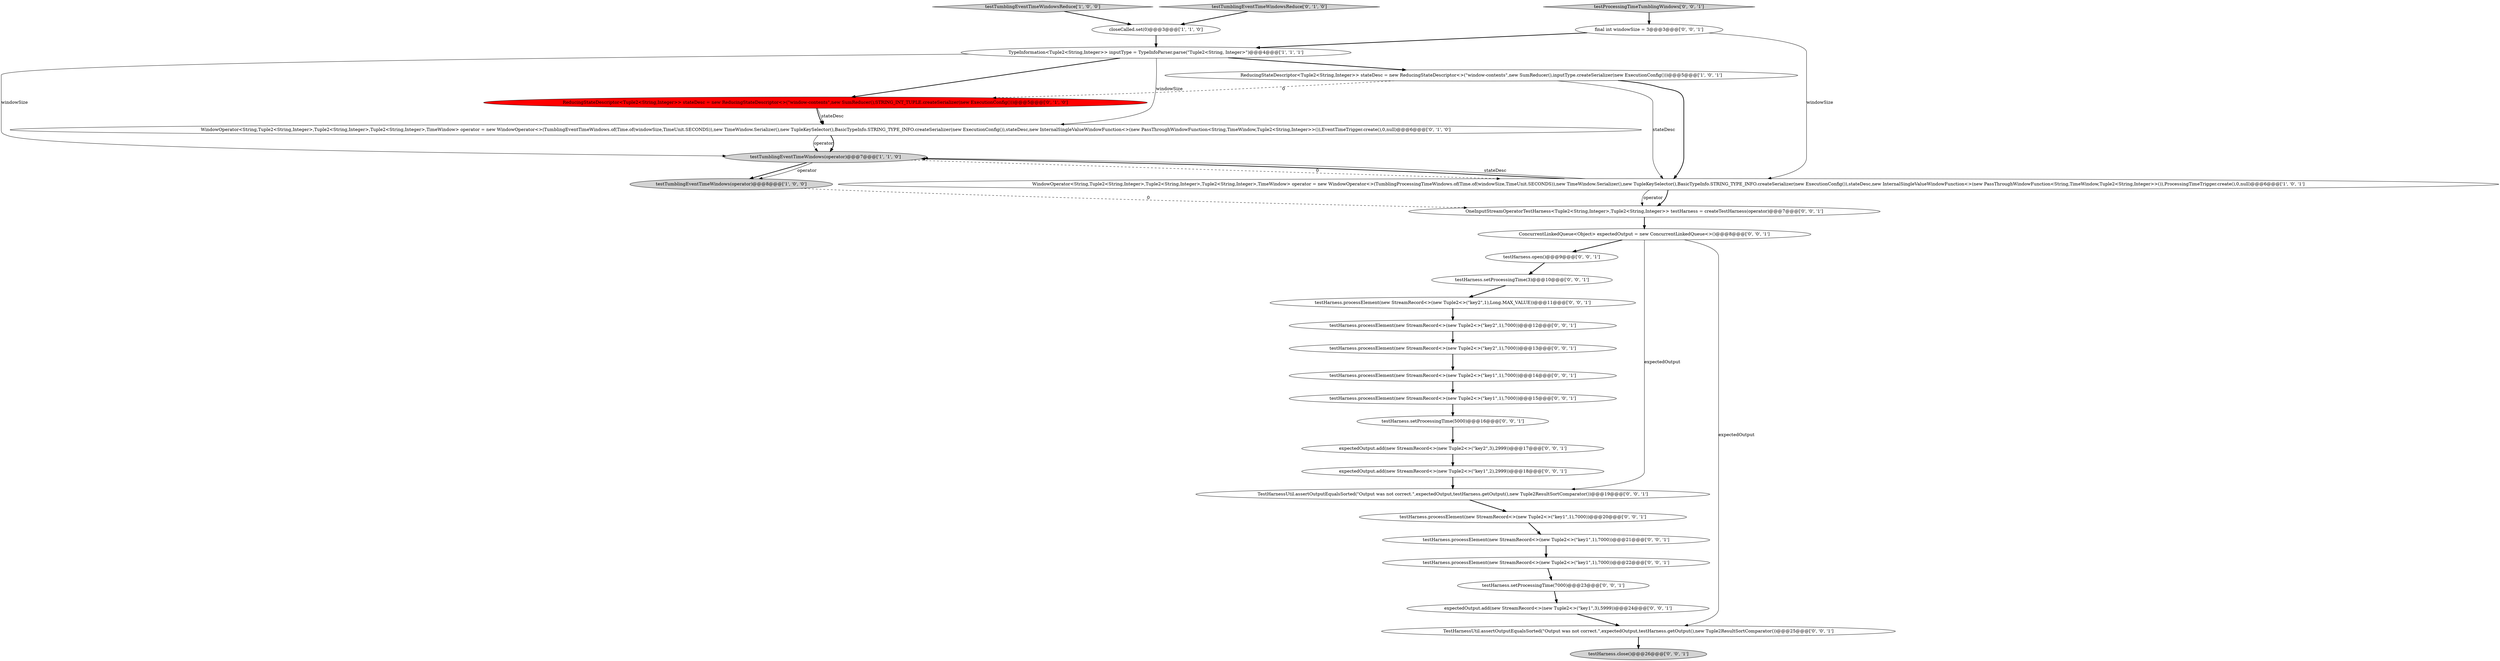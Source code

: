 digraph {
31 [style = filled, label = "testHarness.open()@@@9@@@['0', '0', '1']", fillcolor = white, shape = ellipse image = "AAA0AAABBB3BBB"];
12 [style = filled, label = "testHarness.processElement(new StreamRecord<>(new Tuple2<>(\"key1\",1),7000))@@@15@@@['0', '0', '1']", fillcolor = white, shape = ellipse image = "AAA0AAABBB3BBB"];
23 [style = filled, label = "final int windowSize = 3@@@3@@@['0', '0', '1']", fillcolor = white, shape = ellipse image = "AAA0AAABBB3BBB"];
19 [style = filled, label = "testHarness.processElement(new StreamRecord<>(new Tuple2<>(\"key1\",1),7000))@@@14@@@['0', '0', '1']", fillcolor = white, shape = ellipse image = "AAA0AAABBB3BBB"];
10 [style = filled, label = "testHarness.processElement(new StreamRecord<>(new Tuple2<>(\"key2\",1),Long.MAX_VALUE))@@@11@@@['0', '0', '1']", fillcolor = white, shape = ellipse image = "AAA0AAABBB3BBB"];
9 [style = filled, label = "testTumblingEventTimeWindowsReduce['0', '1', '0']", fillcolor = lightgray, shape = diamond image = "AAA0AAABBB2BBB"];
16 [style = filled, label = "testHarness.processElement(new StreamRecord<>(new Tuple2<>(\"key1\",1),7000))@@@20@@@['0', '0', '1']", fillcolor = white, shape = ellipse image = "AAA0AAABBB3BBB"];
15 [style = filled, label = "testHarness.setProcessingTime(5000)@@@16@@@['0', '0', '1']", fillcolor = white, shape = ellipse image = "AAA0AAABBB3BBB"];
17 [style = filled, label = "TestHarnessUtil.assertOutputEqualsSorted(\"Output was not correct.\",expectedOutput,testHarness.getOutput(),new Tuple2ResultSortComparator())@@@25@@@['0', '0', '1']", fillcolor = white, shape = ellipse image = "AAA0AAABBB3BBB"];
21 [style = filled, label = "testHarness.processElement(new StreamRecord<>(new Tuple2<>(\"key1\",1),7000))@@@22@@@['0', '0', '1']", fillcolor = white, shape = ellipse image = "AAA0AAABBB3BBB"];
27 [style = filled, label = "expectedOutput.add(new StreamRecord<>(new Tuple2<>(\"key2\",3),2999))@@@17@@@['0', '0', '1']", fillcolor = white, shape = ellipse image = "AAA0AAABBB3BBB"];
29 [style = filled, label = "testHarness.processElement(new StreamRecord<>(new Tuple2<>(\"key2\",1),7000))@@@13@@@['0', '0', '1']", fillcolor = white, shape = ellipse image = "AAA0AAABBB3BBB"];
24 [style = filled, label = "expectedOutput.add(new StreamRecord<>(new Tuple2<>(\"key1\",2),2999))@@@18@@@['0', '0', '1']", fillcolor = white, shape = ellipse image = "AAA0AAABBB3BBB"];
2 [style = filled, label = "ReducingStateDescriptor<Tuple2<String,Integer>> stateDesc = new ReducingStateDescriptor<>(\"window-contents\",new SumReducer(),inputType.createSerializer(new ExecutionConfig()))@@@5@@@['1', '0', '1']", fillcolor = white, shape = ellipse image = "AAA0AAABBB1BBB"];
13 [style = filled, label = "testHarness.setProcessingTime(7000)@@@23@@@['0', '0', '1']", fillcolor = white, shape = ellipse image = "AAA0AAABBB3BBB"];
1 [style = filled, label = "TypeInformation<Tuple2<String,Integer>> inputType = TypeInfoParser.parse(\"Tuple2<String, Integer>\")@@@4@@@['1', '1', '1']", fillcolor = white, shape = ellipse image = "AAA0AAABBB1BBB"];
25 [style = filled, label = "testHarness.processElement(new StreamRecord<>(new Tuple2<>(\"key2\",1),7000))@@@12@@@['0', '0', '1']", fillcolor = white, shape = ellipse image = "AAA0AAABBB3BBB"];
6 [style = filled, label = "testTumblingEventTimeWindowsReduce['1', '0', '0']", fillcolor = lightgray, shape = diamond image = "AAA0AAABBB1BBB"];
30 [style = filled, label = "TestHarnessUtil.assertOutputEqualsSorted(\"Output was not correct.\",expectedOutput,testHarness.getOutput(),new Tuple2ResultSortComparator())@@@19@@@['0', '0', '1']", fillcolor = white, shape = ellipse image = "AAA0AAABBB3BBB"];
28 [style = filled, label = "testProcessingTimeTumblingWindows['0', '0', '1']", fillcolor = lightgray, shape = diamond image = "AAA0AAABBB3BBB"];
5 [style = filled, label = "testTumblingEventTimeWindows(operator)@@@7@@@['1', '1', '0']", fillcolor = lightgray, shape = ellipse image = "AAA0AAABBB1BBB"];
4 [style = filled, label = "testTumblingEventTimeWindows(operator)@@@8@@@['1', '0', '0']", fillcolor = lightgray, shape = ellipse image = "AAA0AAABBB1BBB"];
20 [style = filled, label = "testHarness.close()@@@26@@@['0', '0', '1']", fillcolor = lightgray, shape = ellipse image = "AAA0AAABBB3BBB"];
8 [style = filled, label = "WindowOperator<String,Tuple2<String,Integer>,Tuple2<String,Integer>,Tuple2<String,Integer>,TimeWindow> operator = new WindowOperator<>(TumblingEventTimeWindows.of(Time.of(windowSize,TimeUnit.SECONDS)),new TimeWindow.Serializer(),new TupleKeySelector(),BasicTypeInfo.STRING_TYPE_INFO.createSerializer(new ExecutionConfig()),stateDesc,new InternalSingleValueWindowFunction<>(new PassThroughWindowFunction<String,TimeWindow,Tuple2<String,Integer>>()),EventTimeTrigger.create(),0,null)@@@6@@@['0', '1', '0']", fillcolor = white, shape = ellipse image = "AAA0AAABBB2BBB"];
3 [style = filled, label = "WindowOperator<String,Tuple2<String,Integer>,Tuple2<String,Integer>,Tuple2<String,Integer>,TimeWindow> operator = new WindowOperator<>(TumblingProcessingTimeWindows.of(Time.of(windowSize,TimeUnit.SECONDS)),new TimeWindow.Serializer(),new TupleKeySelector(),BasicTypeInfo.STRING_TYPE_INFO.createSerializer(new ExecutionConfig()),stateDesc,new InternalSingleValueWindowFunction<>(new PassThroughWindowFunction<String,TimeWindow,Tuple2<String,Integer>>()),ProcessingTimeTrigger.create(),0,null)@@@6@@@['1', '0', '1']", fillcolor = white, shape = ellipse image = "AAA0AAABBB1BBB"];
14 [style = filled, label = "OneInputStreamOperatorTestHarness<Tuple2<String,Integer>,Tuple2<String,Integer>> testHarness = createTestHarness(operator)@@@7@@@['0', '0', '1']", fillcolor = white, shape = ellipse image = "AAA0AAABBB3BBB"];
22 [style = filled, label = "expectedOutput.add(new StreamRecord<>(new Tuple2<>(\"key1\",3),5999))@@@24@@@['0', '0', '1']", fillcolor = white, shape = ellipse image = "AAA0AAABBB3BBB"];
26 [style = filled, label = "testHarness.processElement(new StreamRecord<>(new Tuple2<>(\"key1\",1),7000))@@@21@@@['0', '0', '1']", fillcolor = white, shape = ellipse image = "AAA0AAABBB3BBB"];
0 [style = filled, label = "closeCalled.set(0)@@@3@@@['1', '1', '0']", fillcolor = white, shape = ellipse image = "AAA0AAABBB1BBB"];
11 [style = filled, label = "testHarness.setProcessingTime(3)@@@10@@@['0', '0', '1']", fillcolor = white, shape = ellipse image = "AAA0AAABBB3BBB"];
18 [style = filled, label = "ConcurrentLinkedQueue<Object> expectedOutput = new ConcurrentLinkedQueue<>()@@@8@@@['0', '0', '1']", fillcolor = white, shape = ellipse image = "AAA0AAABBB3BBB"];
7 [style = filled, label = "ReducingStateDescriptor<Tuple2<String,Integer>> stateDesc = new ReducingStateDescriptor<>(\"window-contents\",new SumReducer(),STRING_INT_TUPLE.createSerializer(new ExecutionConfig()))@@@5@@@['0', '1', '0']", fillcolor = red, shape = ellipse image = "AAA1AAABBB2BBB"];
18->31 [style = bold, label=""];
9->0 [style = bold, label=""];
19->12 [style = bold, label=""];
5->3 [style = dashed, label="0"];
2->3 [style = bold, label=""];
3->14 [style = bold, label=""];
12->15 [style = bold, label=""];
16->26 [style = bold, label=""];
7->8 [style = solid, label="stateDesc"];
6->0 [style = bold, label=""];
1->8 [style = solid, label="windowSize"];
25->29 [style = bold, label=""];
18->30 [style = solid, label="expectedOutput"];
2->7 [style = dashed, label="0"];
7->8 [style = bold, label=""];
1->7 [style = bold, label=""];
31->11 [style = bold, label=""];
8->5 [style = solid, label="operator"];
24->30 [style = bold, label=""];
26->21 [style = bold, label=""];
3->5 [style = bold, label=""];
29->19 [style = bold, label=""];
8->5 [style = bold, label=""];
3->5 [style = solid, label="stateDesc"];
10->25 [style = bold, label=""];
11->10 [style = bold, label=""];
28->23 [style = bold, label=""];
0->1 [style = bold, label=""];
5->4 [style = bold, label=""];
18->17 [style = solid, label="expectedOutput"];
23->1 [style = bold, label=""];
22->17 [style = bold, label=""];
14->18 [style = bold, label=""];
27->24 [style = bold, label=""];
1->2 [style = bold, label=""];
2->3 [style = solid, label="stateDesc"];
13->22 [style = bold, label=""];
3->14 [style = solid, label="operator"];
4->14 [style = dashed, label="0"];
23->3 [style = solid, label="windowSize"];
1->5 [style = solid, label="windowSize"];
30->16 [style = bold, label=""];
15->27 [style = bold, label=""];
5->4 [style = solid, label="operator"];
21->13 [style = bold, label=""];
17->20 [style = bold, label=""];
}
